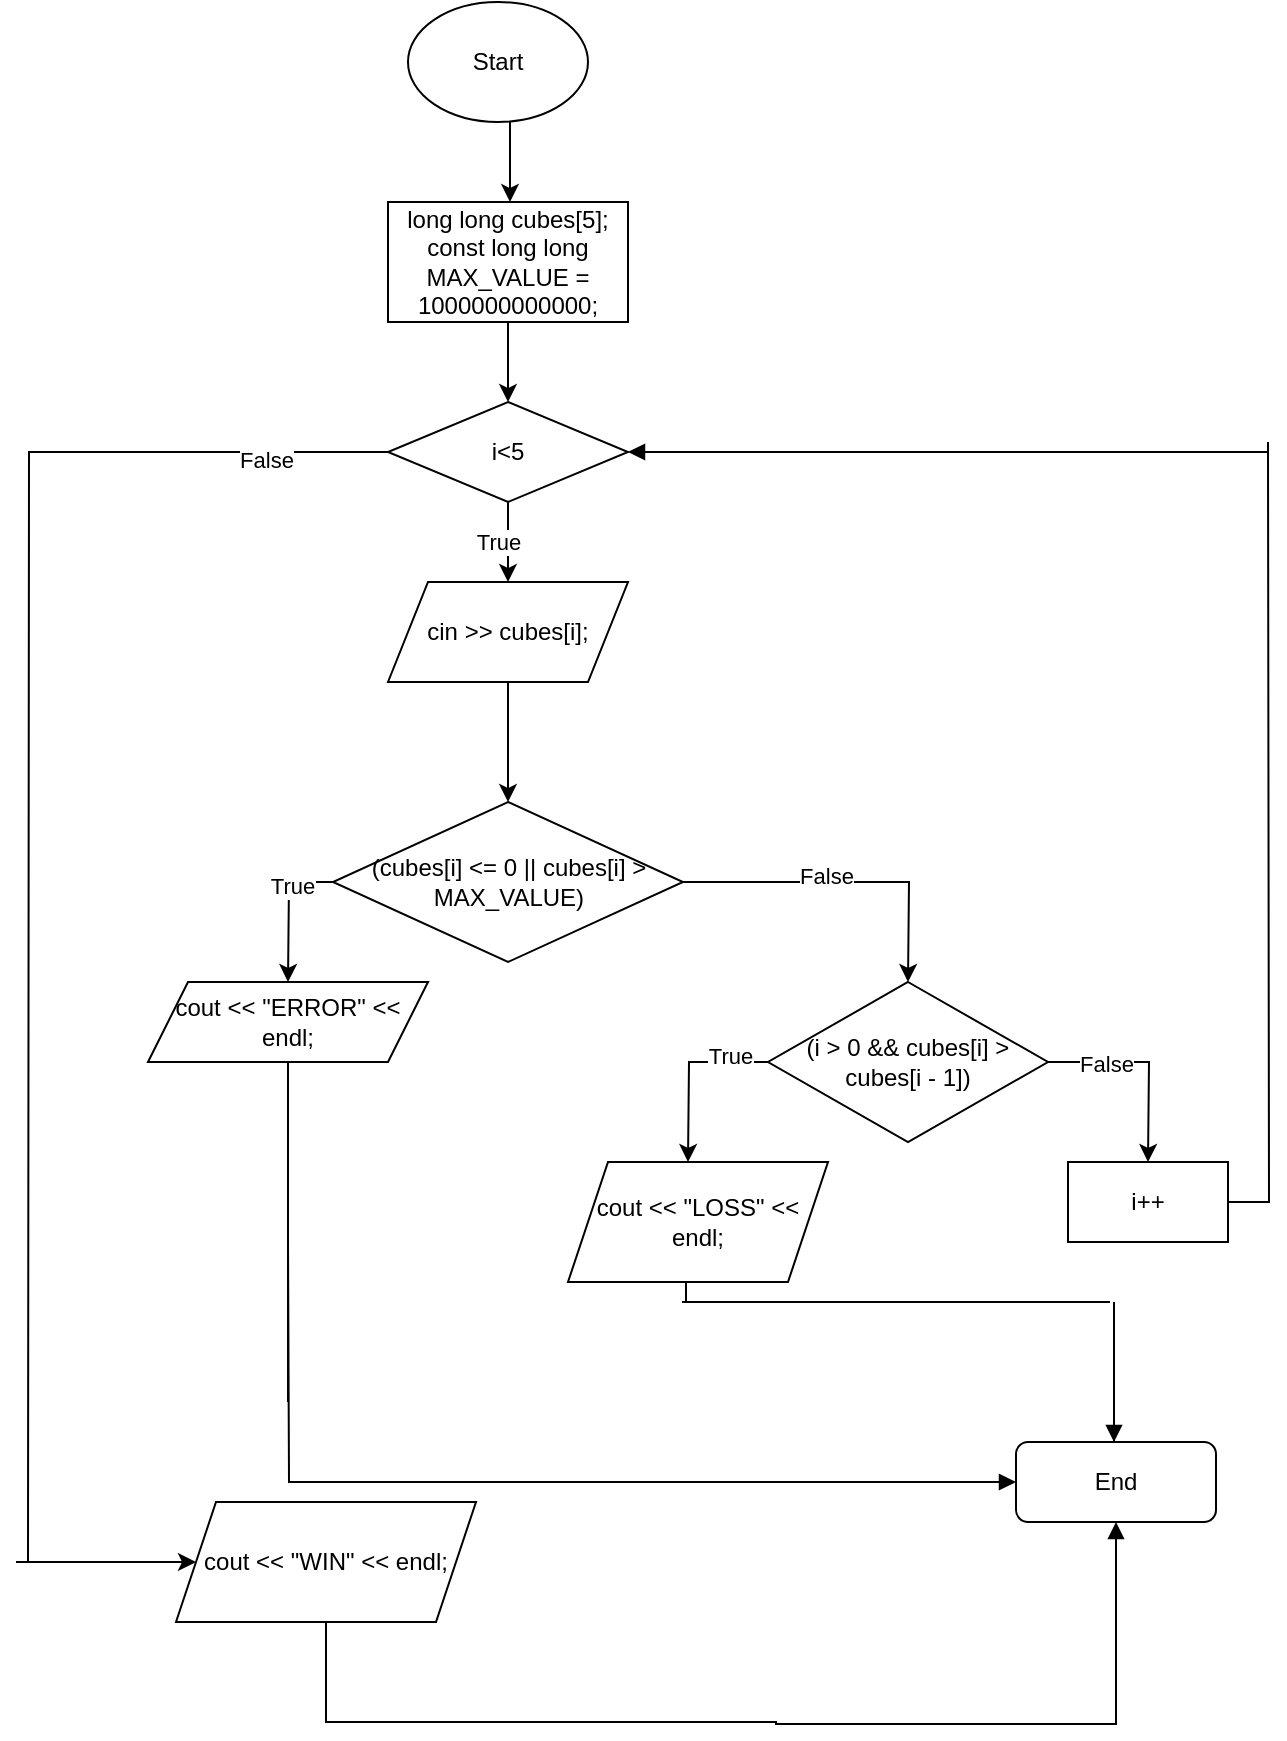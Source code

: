 <mxfile version="24.8.0">
  <diagram name="Страница — 1" id="DBfNGPCAm8npYGf04Stk">
    <mxGraphModel dx="1235" dy="624" grid="1" gridSize="10" guides="1" tooltips="1" connect="1" arrows="1" fold="1" page="1" pageScale="1" pageWidth="827" pageHeight="1169" math="0" shadow="0">
      <root>
        <mxCell id="0" />
        <mxCell id="1" parent="0" />
        <mxCell id="tEno1RM-TlnqYUzjt_Lj-1" value="Start" style="ellipse;whiteSpace=wrap;html=1;" parent="1" vertex="1">
          <mxGeometry x="310" y="10" width="90" height="60" as="geometry" />
        </mxCell>
        <mxCell id="tEno1RM-TlnqYUzjt_Lj-2" value="" style="endArrow=classic;html=1;rounded=0;" parent="1" edge="1">
          <mxGeometry width="50" height="50" relative="1" as="geometry">
            <mxPoint x="361" y="70" as="sourcePoint" />
            <mxPoint x="361" y="110" as="targetPoint" />
          </mxGeometry>
        </mxCell>
        <mxCell id="tEno1RM-TlnqYUzjt_Lj-3" value="&amp;nbsp;long long cubes[5];&amp;nbsp;&lt;div&gt;const long long MAX_VALUE = 1000000000000;&lt;/div&gt;" style="rounded=0;whiteSpace=wrap;html=1;" parent="1" vertex="1">
          <mxGeometry x="300" y="110" width="120" height="60" as="geometry" />
        </mxCell>
        <mxCell id="tEno1RM-TlnqYUzjt_Lj-4" value="" style="endArrow=classic;html=1;rounded=0;exitX=0.5;exitY=1;exitDx=0;exitDy=0;" parent="1" source="tEno1RM-TlnqYUzjt_Lj-3" edge="1">
          <mxGeometry width="50" height="50" relative="1" as="geometry">
            <mxPoint x="390" y="170" as="sourcePoint" />
            <mxPoint x="360" y="210" as="targetPoint" />
          </mxGeometry>
        </mxCell>
        <mxCell id="mdDmuukfi3EaGE5O80lq-16" style="edgeStyle=orthogonalEdgeStyle;rounded=0;orthogonalLoop=1;jettySize=auto;html=1;strokeColor=default;startArrow=block;startFill=1;endArrow=none;endFill=0;" parent="1" source="tEno1RM-TlnqYUzjt_Lj-5" edge="1">
          <mxGeometry relative="1" as="geometry">
            <mxPoint x="740" y="235" as="targetPoint" />
          </mxGeometry>
        </mxCell>
        <mxCell id="mdDmuukfi3EaGE5O80lq-23" style="edgeStyle=orthogonalEdgeStyle;rounded=0;orthogonalLoop=1;jettySize=auto;html=1;endArrow=none;endFill=0;" parent="1" source="tEno1RM-TlnqYUzjt_Lj-5" edge="1">
          <mxGeometry relative="1" as="geometry">
            <mxPoint x="120" y="790" as="targetPoint" />
          </mxGeometry>
        </mxCell>
        <mxCell id="mdDmuukfi3EaGE5O80lq-24" value="False" style="edgeLabel;html=1;align=center;verticalAlign=middle;resizable=0;points=[];" parent="mdDmuukfi3EaGE5O80lq-23" connectable="0" vertex="1">
          <mxGeometry x="-0.834" y="4" relative="1" as="geometry">
            <mxPoint as="offset" />
          </mxGeometry>
        </mxCell>
        <mxCell id="tEno1RM-TlnqYUzjt_Lj-5" value="i&amp;lt;5" style="rhombus;whiteSpace=wrap;html=1;" parent="1" vertex="1">
          <mxGeometry x="300" y="210" width="120" height="50" as="geometry" />
        </mxCell>
        <mxCell id="tEno1RM-TlnqYUzjt_Lj-7" value="" style="endArrow=classic;html=1;rounded=0;exitX=0.5;exitY=1;exitDx=0;exitDy=0;" parent="1" source="tEno1RM-TlnqYUzjt_Lj-5" edge="1">
          <mxGeometry width="50" height="50" relative="1" as="geometry">
            <mxPoint x="390" y="270" as="sourcePoint" />
            <mxPoint x="360" y="300" as="targetPoint" />
          </mxGeometry>
        </mxCell>
        <mxCell id="mdDmuukfi3EaGE5O80lq-22" value="True" style="edgeLabel;html=1;align=center;verticalAlign=middle;resizable=0;points=[];" parent="tEno1RM-TlnqYUzjt_Lj-7" connectable="0" vertex="1">
          <mxGeometry x="-0.02" y="-5" relative="1" as="geometry">
            <mxPoint as="offset" />
          </mxGeometry>
        </mxCell>
        <mxCell id="tEno1RM-TlnqYUzjt_Lj-9" value="cin &amp;gt;&amp;gt; cubes[i];" style="shape=parallelogram;perimeter=parallelogramPerimeter;whiteSpace=wrap;html=1;fixedSize=1;" parent="1" vertex="1">
          <mxGeometry x="300" y="300" width="120" height="50" as="geometry" />
        </mxCell>
        <mxCell id="tEno1RM-TlnqYUzjt_Lj-10" value="" style="endArrow=classic;html=1;rounded=0;exitX=0.5;exitY=1;exitDx=0;exitDy=0;" parent="1" source="tEno1RM-TlnqYUzjt_Lj-9" edge="1">
          <mxGeometry width="50" height="50" relative="1" as="geometry">
            <mxPoint x="390" y="370" as="sourcePoint" />
            <mxPoint x="360" y="410" as="targetPoint" />
          </mxGeometry>
        </mxCell>
        <mxCell id="tEno1RM-TlnqYUzjt_Lj-14" style="edgeStyle=orthogonalEdgeStyle;rounded=0;orthogonalLoop=1;jettySize=auto;html=1;exitX=0;exitY=0.5;exitDx=0;exitDy=0;" parent="1" source="tEno1RM-TlnqYUzjt_Lj-11" edge="1">
          <mxGeometry relative="1" as="geometry">
            <mxPoint x="250" y="500" as="targetPoint" />
          </mxGeometry>
        </mxCell>
        <mxCell id="mdDmuukfi3EaGE5O80lq-2" value="True" style="edgeLabel;html=1;align=center;verticalAlign=middle;resizable=0;points=[];" parent="tEno1RM-TlnqYUzjt_Lj-14" connectable="0" vertex="1">
          <mxGeometry x="-0.343" relative="1" as="geometry">
            <mxPoint x="1" as="offset" />
          </mxGeometry>
        </mxCell>
        <mxCell id="mdDmuukfi3EaGE5O80lq-3" style="edgeStyle=orthogonalEdgeStyle;rounded=0;orthogonalLoop=1;jettySize=auto;html=1;exitX=1;exitY=0.5;exitDx=0;exitDy=0;" parent="1" source="tEno1RM-TlnqYUzjt_Lj-11" edge="1">
          <mxGeometry relative="1" as="geometry">
            <mxPoint x="560" y="500" as="targetPoint" />
          </mxGeometry>
        </mxCell>
        <mxCell id="mdDmuukfi3EaGE5O80lq-4" value="False" style="edgeLabel;html=1;align=center;verticalAlign=middle;resizable=0;points=[];" parent="mdDmuukfi3EaGE5O80lq-3" connectable="0" vertex="1">
          <mxGeometry x="-0.121" y="3" relative="1" as="geometry">
            <mxPoint as="offset" />
          </mxGeometry>
        </mxCell>
        <mxCell id="tEno1RM-TlnqYUzjt_Lj-11" value="(cubes[i] &lt;= 0 || cubes[i] &gt; MAX_VALUE)" style="rhombus;whiteSpace=wrap;html=1;" parent="1" vertex="1">
          <mxGeometry x="272.5" y="410" width="175" height="80" as="geometry" />
        </mxCell>
        <mxCell id="mdDmuukfi3EaGE5O80lq-20" style="edgeStyle=orthogonalEdgeStyle;rounded=0;orthogonalLoop=1;jettySize=auto;html=1;endArrow=none;endFill=0;" parent="1" source="mdDmuukfi3EaGE5O80lq-5" edge="1">
          <mxGeometry relative="1" as="geometry">
            <mxPoint x="250" y="710" as="targetPoint" />
          </mxGeometry>
        </mxCell>
        <mxCell id="mdDmuukfi3EaGE5O80lq-5" value="cout &amp;lt;&amp;lt; &quot;ERROR&quot; &amp;lt;&amp;lt; endl;" style="shape=parallelogram;perimeter=parallelogramPerimeter;whiteSpace=wrap;html=1;fixedSize=1;" parent="1" vertex="1">
          <mxGeometry x="180" y="500" width="140" height="40" as="geometry" />
        </mxCell>
        <mxCell id="mdDmuukfi3EaGE5O80lq-7" style="edgeStyle=orthogonalEdgeStyle;rounded=0;orthogonalLoop=1;jettySize=auto;html=1;" parent="1" source="mdDmuukfi3EaGE5O80lq-6" edge="1">
          <mxGeometry relative="1" as="geometry">
            <mxPoint x="680" y="590" as="targetPoint" />
          </mxGeometry>
        </mxCell>
        <mxCell id="mdDmuukfi3EaGE5O80lq-10" value="False" style="edgeLabel;html=1;align=center;verticalAlign=middle;resizable=0;points=[];" parent="mdDmuukfi3EaGE5O80lq-7" connectable="0" vertex="1">
          <mxGeometry x="-0.427" y="-1" relative="1" as="geometry">
            <mxPoint as="offset" />
          </mxGeometry>
        </mxCell>
        <mxCell id="mdDmuukfi3EaGE5O80lq-8" style="edgeStyle=orthogonalEdgeStyle;rounded=0;orthogonalLoop=1;jettySize=auto;html=1;" parent="1" source="mdDmuukfi3EaGE5O80lq-6" edge="1">
          <mxGeometry relative="1" as="geometry">
            <mxPoint x="450" y="590" as="targetPoint" />
          </mxGeometry>
        </mxCell>
        <mxCell id="mdDmuukfi3EaGE5O80lq-12" value="True" style="edgeLabel;html=1;align=center;verticalAlign=middle;resizable=0;points=[];" parent="mdDmuukfi3EaGE5O80lq-8" connectable="0" vertex="1">
          <mxGeometry x="-0.571" y="-3" relative="1" as="geometry">
            <mxPoint as="offset" />
          </mxGeometry>
        </mxCell>
        <mxCell id="mdDmuukfi3EaGE5O80lq-6" value="(i &amp;gt; 0 &amp;amp;&amp;amp; cubes[i] &amp;gt; cubes[i - 1])" style="rhombus;whiteSpace=wrap;html=1;" parent="1" vertex="1">
          <mxGeometry x="490" y="500" width="140" height="80" as="geometry" />
        </mxCell>
        <mxCell id="mdDmuukfi3EaGE5O80lq-18" style="edgeStyle=orthogonalEdgeStyle;rounded=0;orthogonalLoop=1;jettySize=auto;html=1;endArrow=none;endFill=0;" parent="1" edge="1">
          <mxGeometry relative="1" as="geometry">
            <mxPoint x="449" y="660" as="targetPoint" />
            <mxPoint x="449" y="600.0" as="sourcePoint" />
          </mxGeometry>
        </mxCell>
        <mxCell id="mdDmuukfi3EaGE5O80lq-11" value="cout &amp;lt;&amp;lt; &quot;LOSS&quot; &amp;lt;&amp;lt; endl;" style="shape=parallelogram;perimeter=parallelogramPerimeter;whiteSpace=wrap;html=1;fixedSize=1;" parent="1" vertex="1">
          <mxGeometry x="390" y="590" width="130" height="60" as="geometry" />
        </mxCell>
        <mxCell id="mdDmuukfi3EaGE5O80lq-14" style="edgeStyle=orthogonalEdgeStyle;rounded=0;orthogonalLoop=1;jettySize=auto;html=1;endArrow=none;endFill=0;" parent="1" source="mdDmuukfi3EaGE5O80lq-13" edge="1">
          <mxGeometry relative="1" as="geometry">
            <mxPoint x="740" y="230" as="targetPoint" />
          </mxGeometry>
        </mxCell>
        <mxCell id="mdDmuukfi3EaGE5O80lq-13" value="i++" style="rounded=0;whiteSpace=wrap;html=1;" parent="1" vertex="1">
          <mxGeometry x="640" y="590" width="80" height="40" as="geometry" />
        </mxCell>
        <mxCell id="mdDmuukfi3EaGE5O80lq-21" style="edgeStyle=orthogonalEdgeStyle;rounded=0;orthogonalLoop=1;jettySize=auto;html=1;endArrow=none;endFill=0;startArrow=block;startFill=1;exitX=0;exitY=0.5;exitDx=0;exitDy=0;" parent="1" edge="1" source="mdDmuukfi3EaGE5O80lq-27">
          <mxGeometry relative="1" as="geometry">
            <mxPoint x="250" y="630" as="targetPoint" />
            <mxPoint x="620" y="800" as="sourcePoint" />
          </mxGeometry>
        </mxCell>
        <mxCell id="mdDmuukfi3EaGE5O80lq-26" value="" style="endArrow=classic;html=1;rounded=0;" parent="1" target="mdDmuukfi3EaGE5O80lq-28" edge="1">
          <mxGeometry width="50" height="50" relative="1" as="geometry">
            <mxPoint x="114" y="790" as="sourcePoint" />
            <mxPoint x="244" y="870" as="targetPoint" />
          </mxGeometry>
        </mxCell>
        <mxCell id="mdDmuukfi3EaGE5O80lq-32" style="edgeStyle=orthogonalEdgeStyle;rounded=0;orthogonalLoop=1;jettySize=auto;html=1;startArrow=block;startFill=1;endArrow=none;endFill=0;" parent="1" source="mdDmuukfi3EaGE5O80lq-27" edge="1">
          <mxGeometry relative="1" as="geometry">
            <mxPoint x="664" y="870" as="targetPoint" />
          </mxGeometry>
        </mxCell>
        <mxCell id="mdDmuukfi3EaGE5O80lq-34" style="edgeStyle=orthogonalEdgeStyle;rounded=0;orthogonalLoop=1;jettySize=auto;html=1;startArrow=block;startFill=1;endArrow=none;endFill=0;" parent="1" edge="1">
          <mxGeometry relative="1" as="geometry">
            <mxPoint x="663" y="730" as="targetPoint" />
            <mxPoint x="663" y="730" as="sourcePoint" />
            <Array as="points">
              <mxPoint x="663" y="660" />
              <mxPoint x="663" y="660" />
            </Array>
          </mxGeometry>
        </mxCell>
        <mxCell id="mdDmuukfi3EaGE5O80lq-27" value="End" style="rounded=1;whiteSpace=wrap;html=1;" parent="1" vertex="1">
          <mxGeometry x="614" y="730" width="100" height="40" as="geometry" />
        </mxCell>
        <mxCell id="mdDmuukfi3EaGE5O80lq-31" style="edgeStyle=orthogonalEdgeStyle;rounded=0;orthogonalLoop=1;jettySize=auto;html=1;endArrow=none;endFill=0;" parent="1" source="mdDmuukfi3EaGE5O80lq-28" edge="1">
          <mxGeometry relative="1" as="geometry">
            <mxPoint x="664" y="870" as="targetPoint" />
            <Array as="points">
              <mxPoint x="494" y="870" />
              <mxPoint x="494" y="871" />
            </Array>
          </mxGeometry>
        </mxCell>
        <mxCell id="mdDmuukfi3EaGE5O80lq-28" value="cout &amp;lt;&amp;lt; &quot;WIN&quot; &amp;lt;&amp;lt; endl;" style="shape=parallelogram;perimeter=parallelogramPerimeter;whiteSpace=wrap;html=1;fixedSize=1;" parent="1" vertex="1">
          <mxGeometry x="194" y="760" width="150" height="60" as="geometry" />
        </mxCell>
        <mxCell id="mdDmuukfi3EaGE5O80lq-33" value="" style="endArrow=none;html=1;rounded=0;endFill=0;" parent="1" edge="1">
          <mxGeometry width="50" height="50" relative="1" as="geometry">
            <mxPoint x="447" y="660" as="sourcePoint" />
            <mxPoint x="661" y="660" as="targetPoint" />
          </mxGeometry>
        </mxCell>
      </root>
    </mxGraphModel>
  </diagram>
</mxfile>
